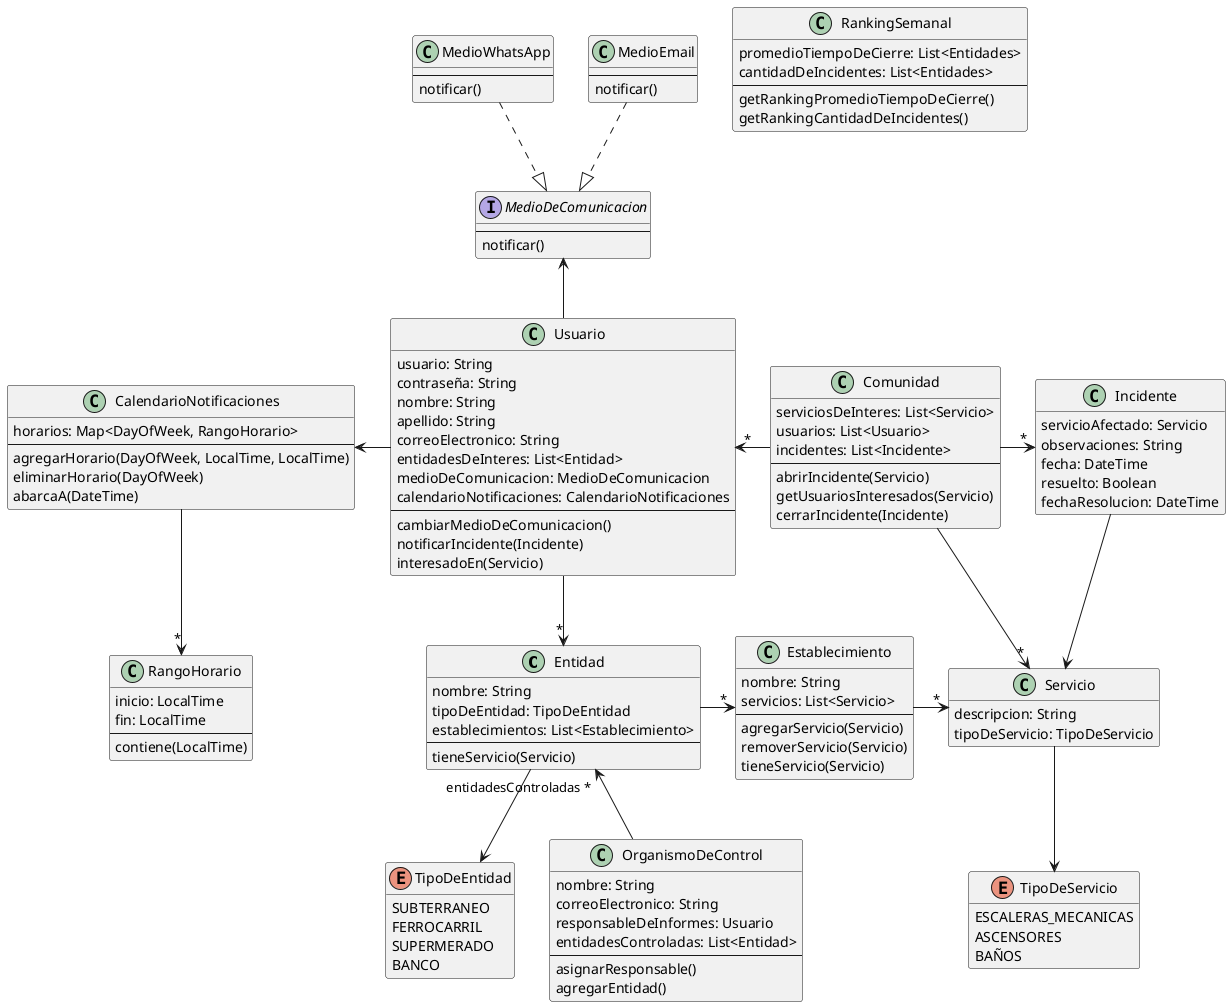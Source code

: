 @startuml TPA3-Clases

hide empty members

' Supermercado, Centro Comunal, Banco, ...
class Entidad {
  nombre: String
  ' localizacion: Localizacion
  tipoDeEntidad: TipoDeEntidad
  establecimientos: List<Establecimiento>
  --
  tieneServicio(Servicio)
}

' Sucursal, Estacion, ...
class Establecimiento {
  nombre: String
  servicios: List<Servicio>
  --
  agregarServicio(Servicio)
  removerServicio(Servicio)
  tieneServicio(Servicio)
}

class Servicio {
  descripcion: String
  tipoDeServicio: TipoDeServicio
}

enum TipoDeServicio {
  ESCALERAS_MECANICAS
  ASCENSORES
  BAÑOS
}

enum TipoDeEntidad {
  SUBTERRANEO
  FERROCARRIL
  SUPERMERADO
  BANCO
}

class Usuario {
  usuario: String
  contraseña: String
  nombre: String
  apellido: String
  correoElectronico: String
  entidadesDeInteres: List<Entidad>
  ' localizacion: Localizacion
  medioDeComunicacion: MedioDeComunicacion
  calendarioNotificaciones: CalendarioNotificaciones
  --
  cambiarMedioDeComunicacion()
  notificarIncidente(Incidente)
  interesadoEn(Servicio)
}

class RangoHorario {
  inicio: LocalTime
  fin: LocalTime
  --
  contiene(LocalTime)
}

class CalendarioNotificaciones {
  horarios: Map<DayOfWeek, RangoHorario>
  --
  agregarHorario(DayOfWeek, LocalTime, LocalTime)
  eliminarHorario(DayOfWeek)
  abarcaA(DateTime)
}

interface MedioDeComunicacion {
  --
  notificar()
}
class MedioWhatsApp {
  --
  notificar()
}
class MedioEmail {
  --
  notificar()
}

/'
class Localizacion {
  nombre: String
  latitud: Double
  longitud: Double
  tipoDeLocalizacion: TipoDeLocalizacion
}

enum TipoDeLocalizacion {
  DEPARTAMENTO
  MUNICIPIO
  PROVINCIA
}
'/

class OrganismoDeControl {
  nombre: String
  correoElectronico: String
  responsableDeInformes: Usuario
  entidadesControladas: List<Entidad>
  --
  asignarResponsable()
  agregarEntidad()
}

class Incidente {
  servicioAfectado: Servicio
  observaciones: String
  fecha: DateTime
  resuelto: Boolean
  fechaResolucion: DateTime
}

class Comunidad {
  serviciosDeInteres: List<Servicio>
  usuarios: List<Usuario>
  incidentes: List<Incidente>
  --
  abrirIncidente(Servicio)
  getUsuariosInteresados(Servicio)
  cerrarIncidente(Incidente)
}

class RankingSemanal {
  promedioTiempoDeCierre: List<Entidades>
  cantidadDeIncidentes: List<Entidades>
  --
  getRankingPromedioTiempoDeCierre()
  getRankingCantidadDeIncidentes()
}

Usuario -u-> MedioDeComunicacion
Usuario -l-> CalendarioNotificaciones

Usuario -->"*" Entidad
Establecimiento ->"*" Servicio
Comunidad ->"*" Servicio
Incidente --> Servicio

CalendarioNotificaciones -->"*" RangoHorario
Entidad ->"*" Establecimiento
Entidad --> TipoDeEntidad
Servicio -d-> TipoDeServicio
' Localizacion <- Usuario
' Localizacion <- Entidad
' TipoDeLocalizacion -> Localizacion
Entidad "entidadesControladas *"<-- OrganismoDeControl
Usuario "*"<- Comunidad
Comunidad ->"*" Incidente
MedioWhatsApp ..|> MedioDeComunicacion
MedioEmail ..|> MedioDeComunicacion

@enduml